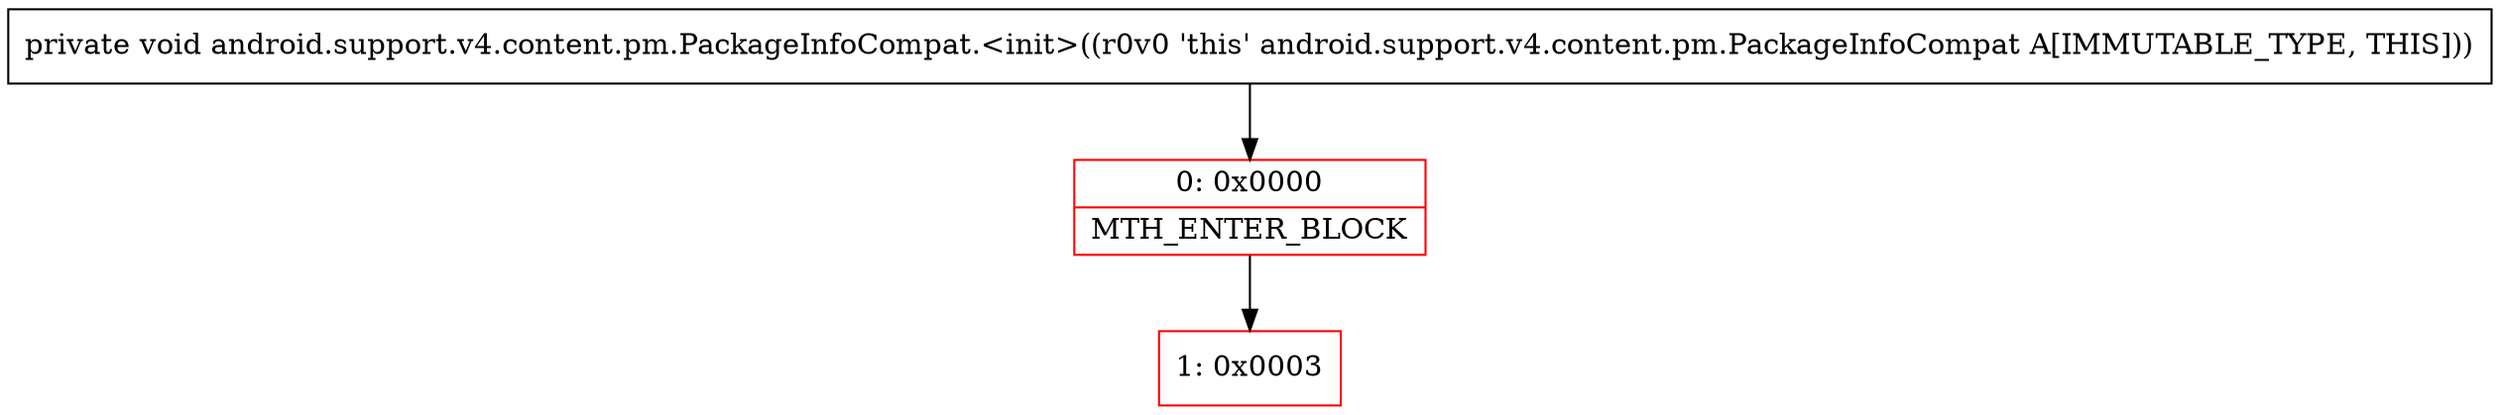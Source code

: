 digraph "CFG forandroid.support.v4.content.pm.PackageInfoCompat.\<init\>()V" {
subgraph cluster_Region_1724003475 {
label = "R(0)";
node [shape=record,color=blue];
}
Node_0 [shape=record,color=red,label="{0\:\ 0x0000|MTH_ENTER_BLOCK\l}"];
Node_1 [shape=record,color=red,label="{1\:\ 0x0003}"];
MethodNode[shape=record,label="{private void android.support.v4.content.pm.PackageInfoCompat.\<init\>((r0v0 'this' android.support.v4.content.pm.PackageInfoCompat A[IMMUTABLE_TYPE, THIS])) }"];
MethodNode -> Node_0;
Node_0 -> Node_1;
}

